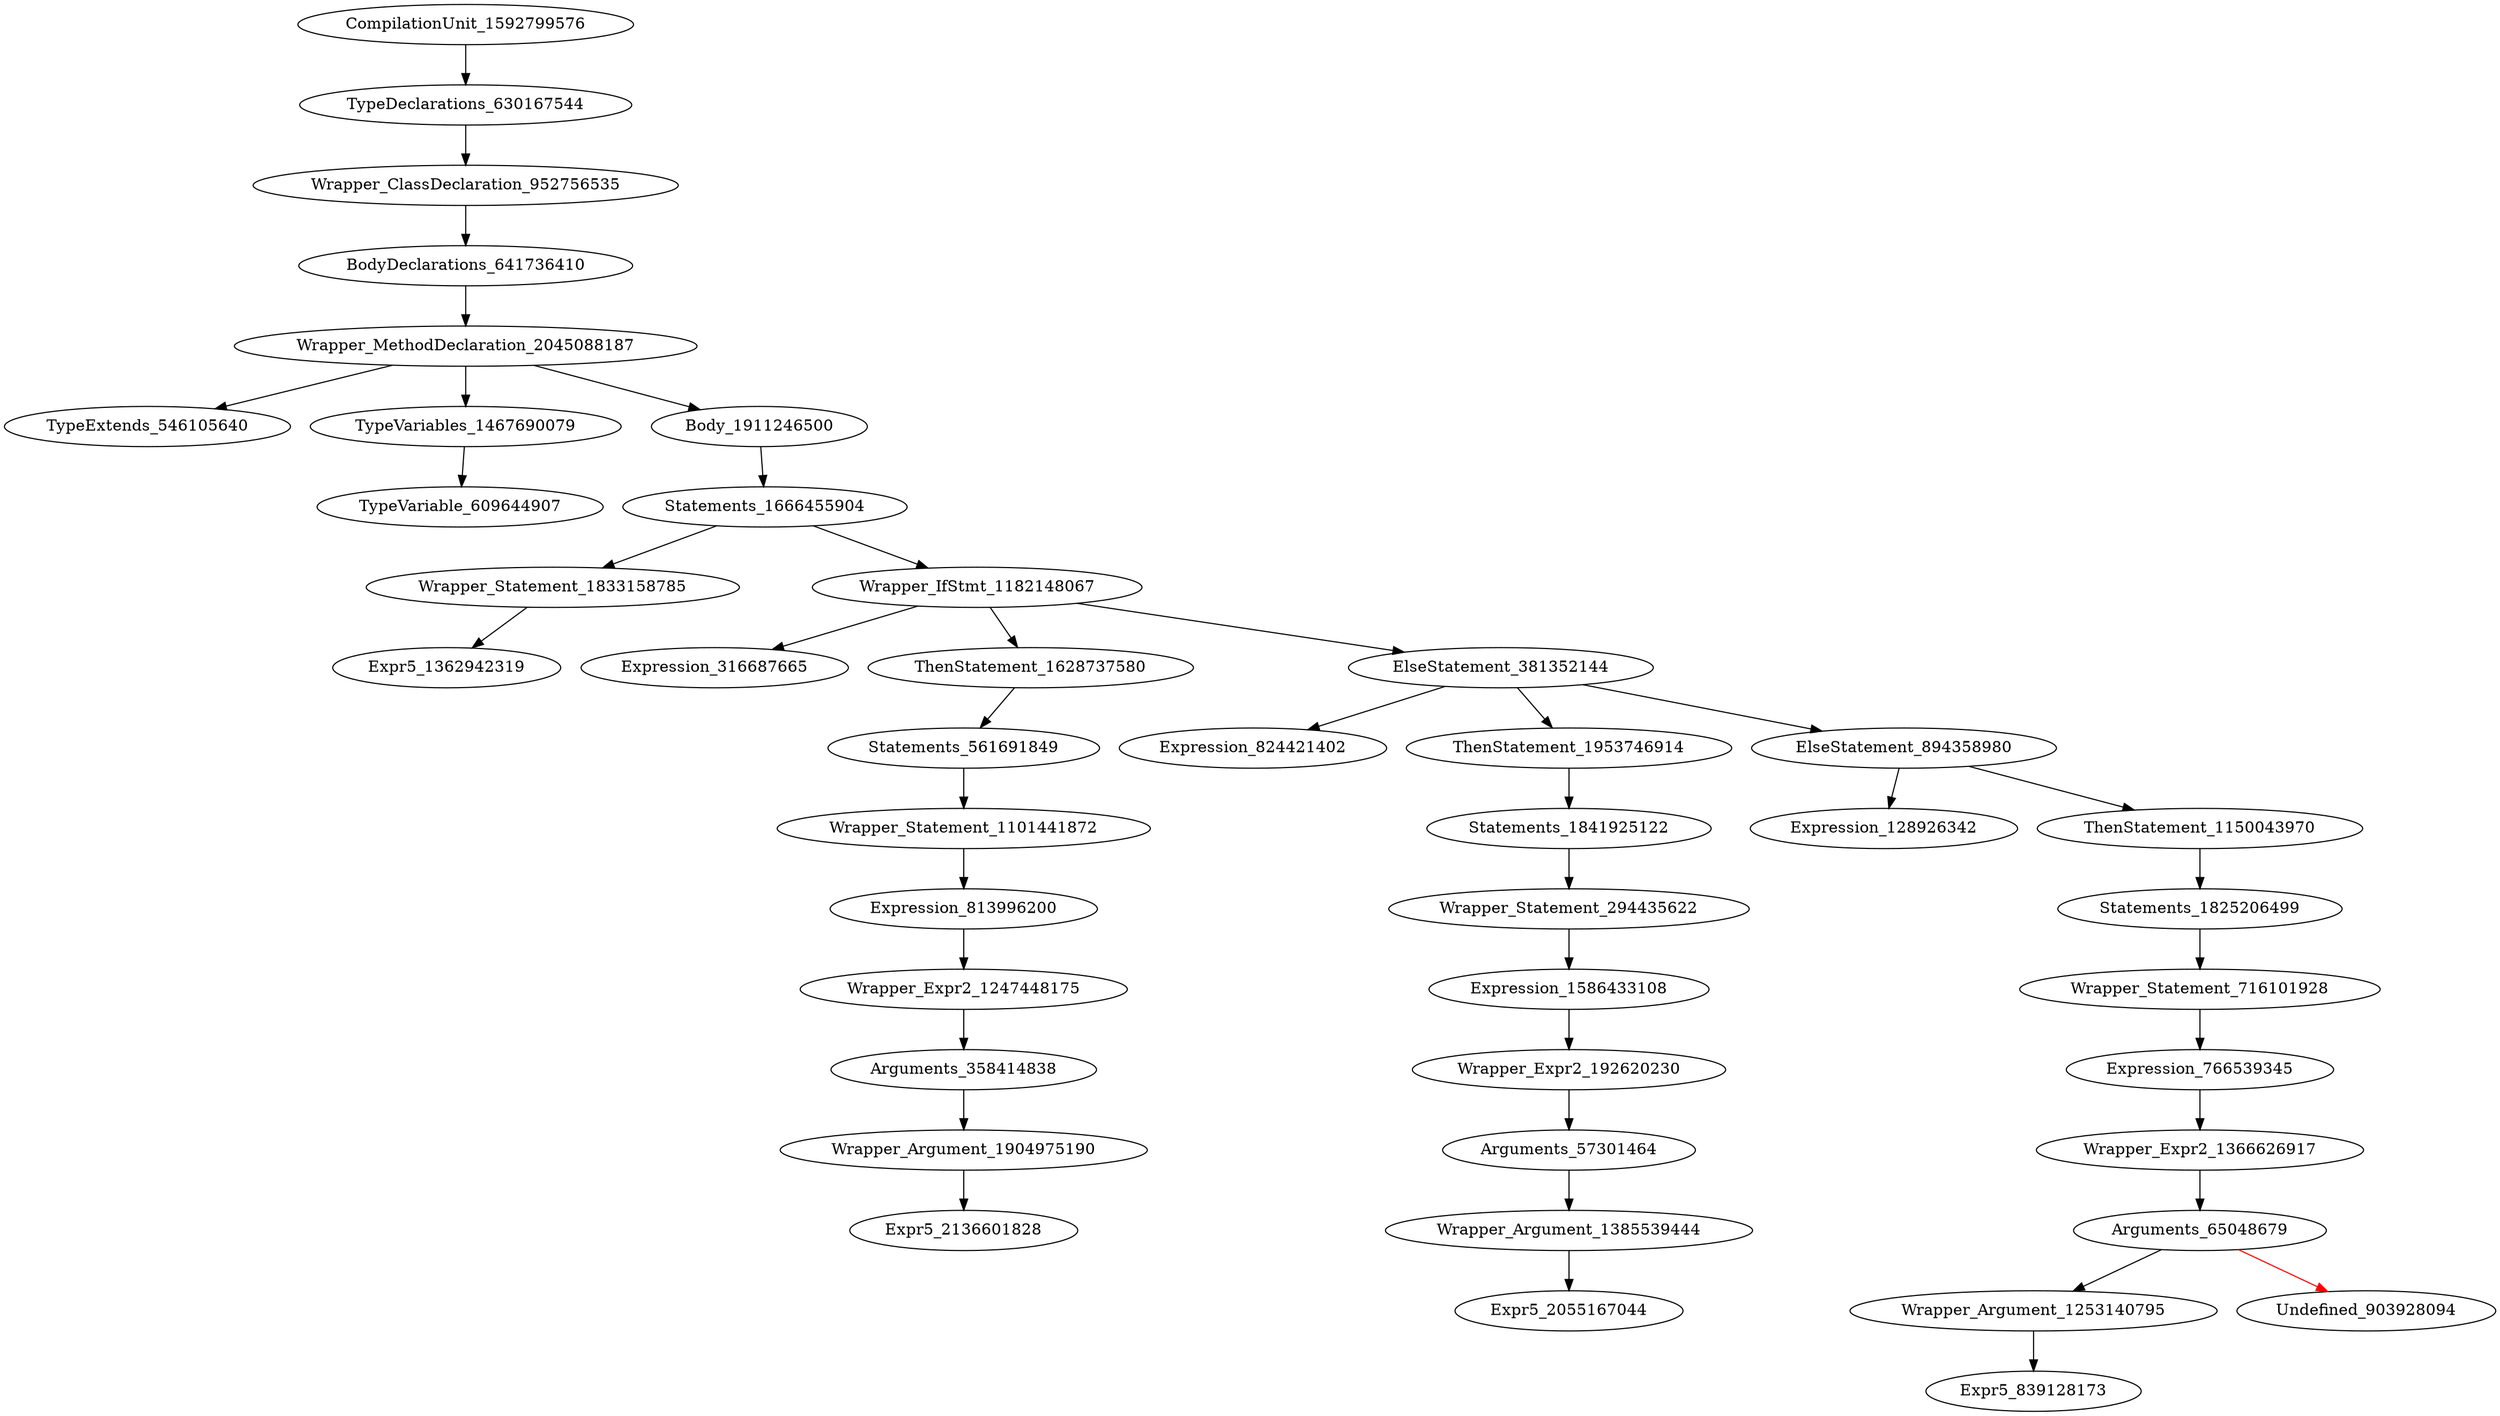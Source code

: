 digraph {
CompilationUnit_1592799576 -> TypeDeclarations_630167544
TypeDeclarations_630167544 -> Wrapper_ClassDeclaration_952756535
Wrapper_ClassDeclaration_952756535 -> BodyDeclarations_641736410
BodyDeclarations_641736410 -> Wrapper_MethodDeclaration_2045088187
Wrapper_MethodDeclaration_2045088187 -> TypeExtends_546105640
Wrapper_MethodDeclaration_2045088187 -> TypeVariables_1467690079
Wrapper_MethodDeclaration_2045088187 -> Body_1911246500
TypeVariables_1467690079 -> TypeVariable_609644907
Body_1911246500 -> Statements_1666455904
Statements_1666455904 -> Wrapper_Statement_1833158785
Statements_1666455904 -> Wrapper_IfStmt_1182148067
Wrapper_Statement_1833158785 -> Expr5_1362942319
Wrapper_IfStmt_1182148067 -> Expression_316687665
Wrapper_IfStmt_1182148067 -> ThenStatement_1628737580
Wrapper_IfStmt_1182148067 -> ElseStatement_381352144
ThenStatement_1628737580 -> Statements_561691849
ElseStatement_381352144 -> Expression_824421402
ElseStatement_381352144 -> ThenStatement_1953746914
ElseStatement_381352144 -> ElseStatement_894358980
Statements_561691849 -> Wrapper_Statement_1101441872
ThenStatement_1953746914 -> Statements_1841925122
ElseStatement_894358980 -> Expression_128926342
ElseStatement_894358980 -> ThenStatement_1150043970
Wrapper_Statement_1101441872 -> Expression_813996200
Statements_1841925122 -> Wrapper_Statement_294435622
ThenStatement_1150043970 -> Statements_1825206499
Expression_813996200 -> Wrapper_Expr2_1247448175
Wrapper_Statement_294435622 -> Expression_1586433108
Statements_1825206499 -> Wrapper_Statement_716101928
Wrapper_Expr2_1247448175 -> Arguments_358414838
Expression_1586433108 -> Wrapper_Expr2_192620230
Wrapper_Statement_716101928 -> Expression_766539345
Arguments_358414838 -> Wrapper_Argument_1904975190
Wrapper_Expr2_192620230 -> Arguments_57301464
Expression_766539345 -> Wrapper_Expr2_1366626917
Wrapper_Argument_1904975190 -> Expr5_2136601828
Arguments_57301464 -> Wrapper_Argument_1385539444
Wrapper_Expr2_1366626917 -> Arguments_65048679
Wrapper_Argument_1385539444 -> Expr5_2055167044
Arguments_65048679 -> Wrapper_Argument_1253140795
Arguments_65048679 -> Undefined_903928094 [color = red] 
Wrapper_Argument_1253140795 -> Expr5_839128173
}